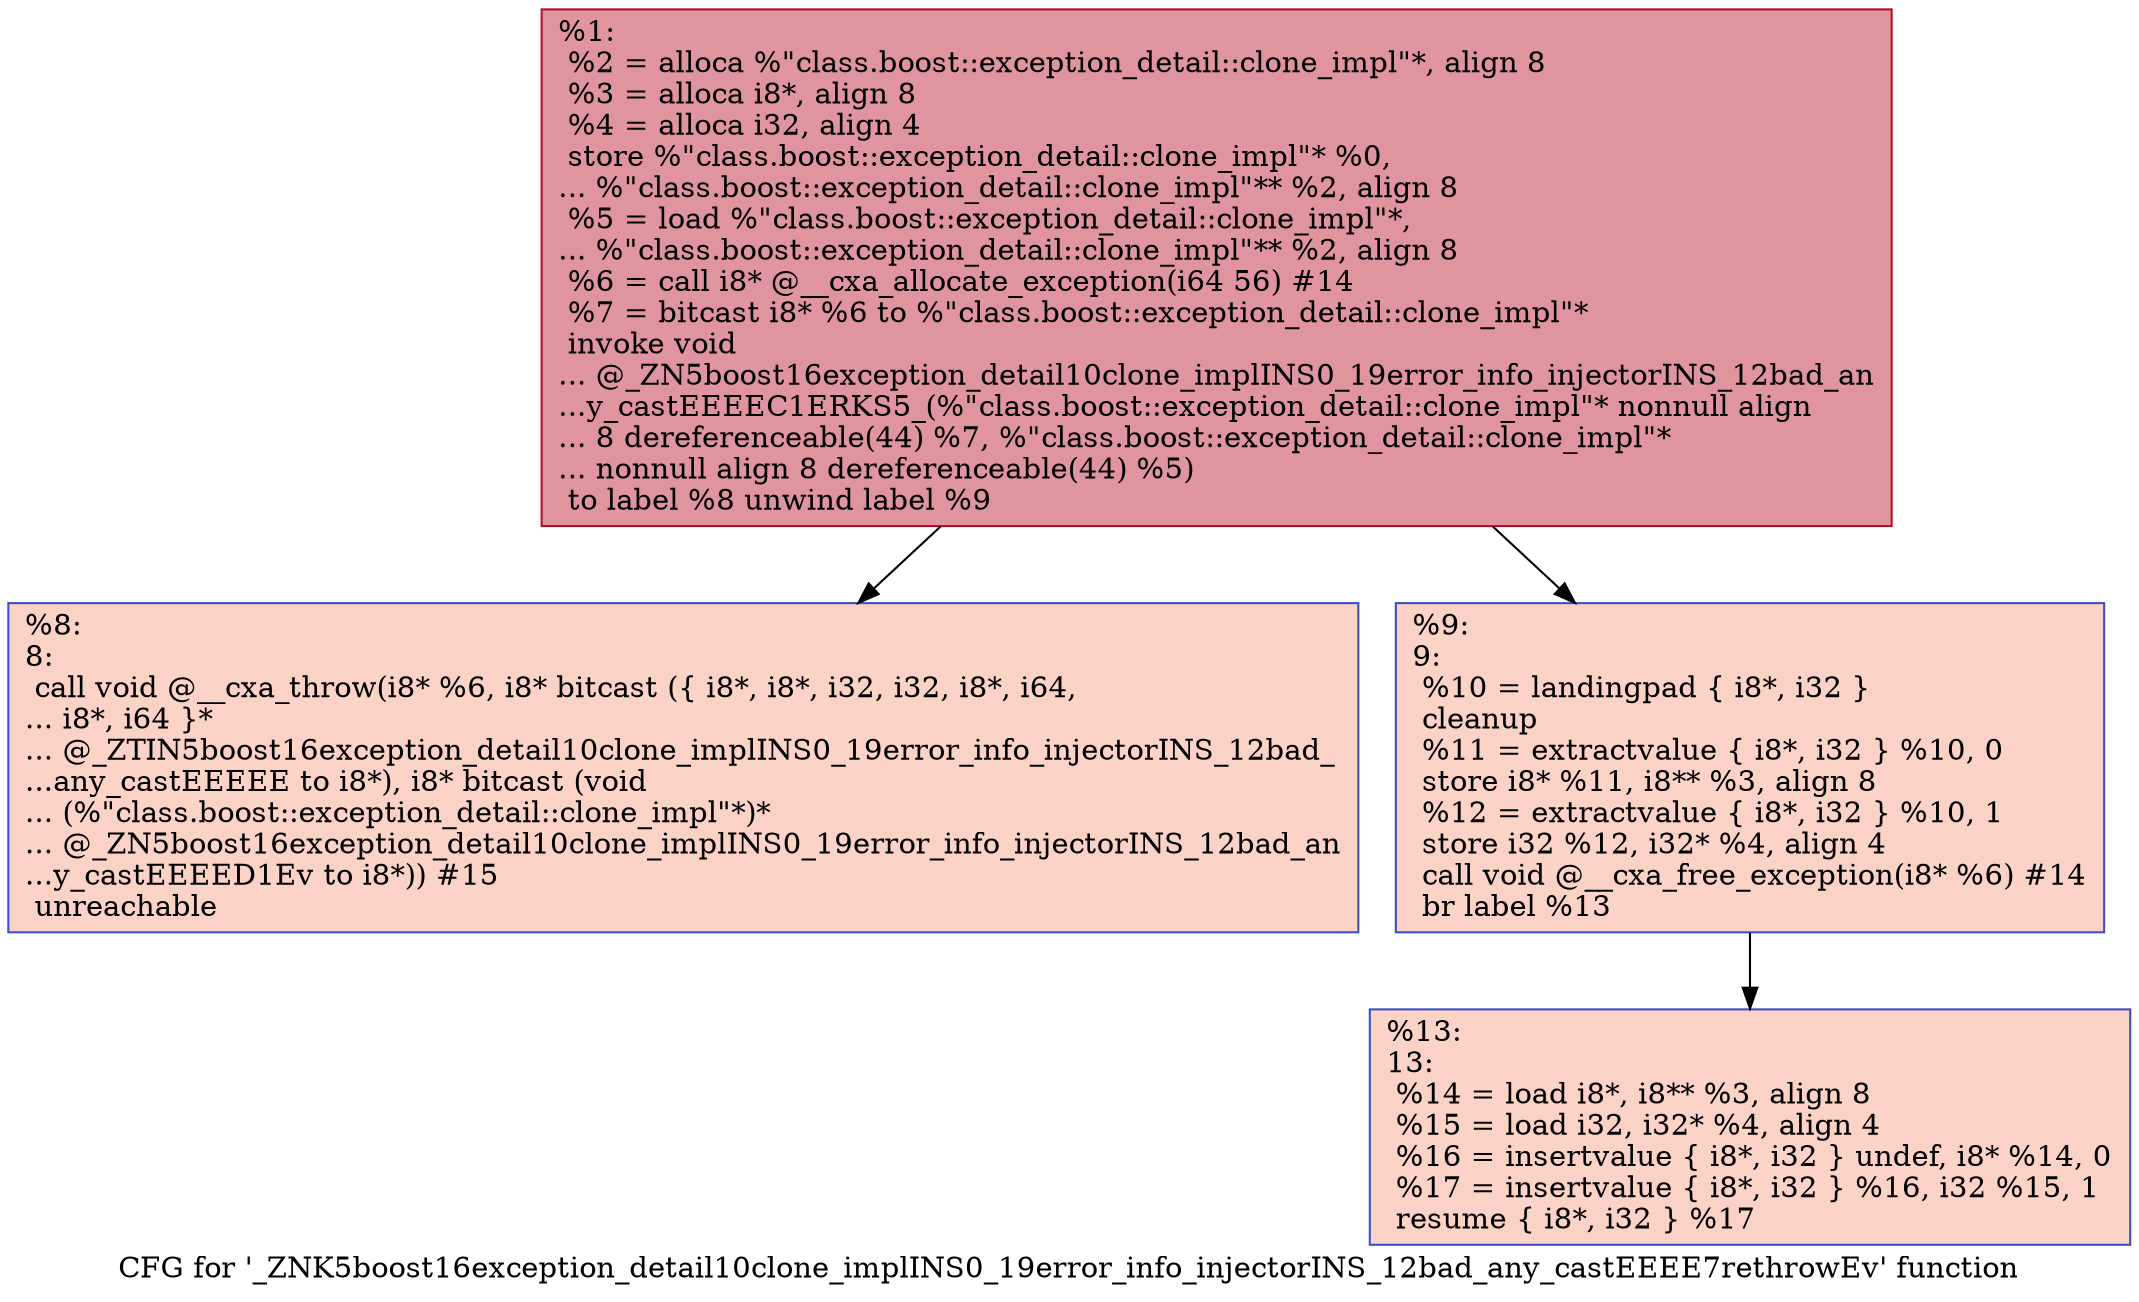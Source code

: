 digraph "CFG for '_ZNK5boost16exception_detail10clone_implINS0_19error_info_injectorINS_12bad_any_castEEEE7rethrowEv' function" {
	label="CFG for '_ZNK5boost16exception_detail10clone_implINS0_19error_info_injectorINS_12bad_any_castEEEE7rethrowEv' function";

	Node0x55aa9bb92cb0 [shape=record,color="#b70d28ff", style=filled, fillcolor="#b70d2870",label="{%1:\l  %2 = alloca %\"class.boost::exception_detail::clone_impl\"*, align 8\l  %3 = alloca i8*, align 8\l  %4 = alloca i32, align 4\l  store %\"class.boost::exception_detail::clone_impl\"* %0,\l... %\"class.boost::exception_detail::clone_impl\"** %2, align 8\l  %5 = load %\"class.boost::exception_detail::clone_impl\"*,\l... %\"class.boost::exception_detail::clone_impl\"** %2, align 8\l  %6 = call i8* @__cxa_allocate_exception(i64 56) #14\l  %7 = bitcast i8* %6 to %\"class.boost::exception_detail::clone_impl\"*\l  invoke void\l... @_ZN5boost16exception_detail10clone_implINS0_19error_info_injectorINS_12bad_an\l...y_castEEEEC1ERKS5_(%\"class.boost::exception_detail::clone_impl\"* nonnull align\l... 8 dereferenceable(44) %7, %\"class.boost::exception_detail::clone_impl\"*\l... nonnull align 8 dereferenceable(44) %5)\l          to label %8 unwind label %9\l}"];
	Node0x55aa9bb92cb0 -> Node0x55aa9bb93030;
	Node0x55aa9bb92cb0 -> Node0x55aa9bb93080;
	Node0x55aa9bb93030 [shape=record,color="#3d50c3ff", style=filled, fillcolor="#f59c7d70",label="{%8:\l8:                                                \l  call void @__cxa_throw(i8* %6, i8* bitcast (\{ i8*, i8*, i32, i32, i8*, i64,\l... i8*, i64 \}*\l... @_ZTIN5boost16exception_detail10clone_implINS0_19error_info_injectorINS_12bad_\l...any_castEEEEE to i8*), i8* bitcast (void\l... (%\"class.boost::exception_detail::clone_impl\"*)*\l... @_ZN5boost16exception_detail10clone_implINS0_19error_info_injectorINS_12bad_an\l...y_castEEEED1Ev to i8*)) #15\l  unreachable\l}"];
	Node0x55aa9bb93080 [shape=record,color="#3d50c3ff", style=filled, fillcolor="#f59c7d70",label="{%9:\l9:                                                \l  %10 = landingpad \{ i8*, i32 \}\l          cleanup\l  %11 = extractvalue \{ i8*, i32 \} %10, 0\l  store i8* %11, i8** %3, align 8\l  %12 = extractvalue \{ i8*, i32 \} %10, 1\l  store i32 %12, i32* %4, align 4\l  call void @__cxa_free_exception(i8* %6) #14\l  br label %13\l}"];
	Node0x55aa9bb93080 -> Node0x55aa9bb93960;
	Node0x55aa9bb93960 [shape=record,color="#3d50c3ff", style=filled, fillcolor="#f59c7d70",label="{%13:\l13:                                               \l  %14 = load i8*, i8** %3, align 8\l  %15 = load i32, i32* %4, align 4\l  %16 = insertvalue \{ i8*, i32 \} undef, i8* %14, 0\l  %17 = insertvalue \{ i8*, i32 \} %16, i32 %15, 1\l  resume \{ i8*, i32 \} %17\l}"];
}
